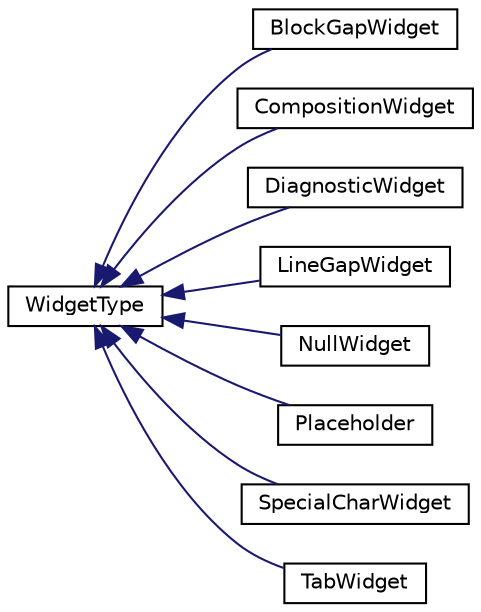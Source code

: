 digraph "Graphical Class Hierarchy"
{
 // LATEX_PDF_SIZE
  edge [fontname="Helvetica",fontsize="10",labelfontname="Helvetica",labelfontsize="10"];
  node [fontname="Helvetica",fontsize="10",shape=record];
  rankdir="LR";
  Node0 [label="WidgetType",height=0.2,width=0.4,color="black", fillcolor="white", style="filled",URL="$classWidgetType.html",tooltip="Widgets added to the content are described by subclasses of this class."];
  Node0 -> Node1 [dir="back",color="midnightblue",fontsize="10",style="solid",fontname="Helvetica"];
  Node1 [label="BlockGapWidget",height=0.2,width=0.4,color="black", fillcolor="white", style="filled",URL="$classBlockGapWidget.html",tooltip=" "];
  Node0 -> Node2 [dir="back",color="midnightblue",fontsize="10",style="solid",fontname="Helvetica"];
  Node2 [label="CompositionWidget",height=0.2,width=0.4,color="black", fillcolor="white", style="filled",URL="$classCompositionWidget.html",tooltip=" "];
  Node0 -> Node3 [dir="back",color="midnightblue",fontsize="10",style="solid",fontname="Helvetica"];
  Node3 [label="DiagnosticWidget",height=0.2,width=0.4,color="black", fillcolor="white", style="filled",URL="$classDiagnosticWidget.html",tooltip=" "];
  Node0 -> Node4 [dir="back",color="midnightblue",fontsize="10",style="solid",fontname="Helvetica"];
  Node4 [label="LineGapWidget",height=0.2,width=0.4,color="black", fillcolor="white", style="filled",URL="$classLineGapWidget.html",tooltip=" "];
  Node0 -> Node5 [dir="back",color="midnightblue",fontsize="10",style="solid",fontname="Helvetica"];
  Node5 [label="NullWidget",height=0.2,width=0.4,color="black", fillcolor="white", style="filled",URL="$classNullWidget.html",tooltip=" "];
  Node0 -> Node6 [dir="back",color="midnightblue",fontsize="10",style="solid",fontname="Helvetica"];
  Node6 [label="Placeholder",height=0.2,width=0.4,color="black", fillcolor="white", style="filled",URL="$classPlaceholder.html",tooltip=" "];
  Node0 -> Node7 [dir="back",color="midnightblue",fontsize="10",style="solid",fontname="Helvetica"];
  Node7 [label="SpecialCharWidget",height=0.2,width=0.4,color="black", fillcolor="white", style="filled",URL="$classSpecialCharWidget.html",tooltip=" "];
  Node0 -> Node8 [dir="back",color="midnightblue",fontsize="10",style="solid",fontname="Helvetica"];
  Node8 [label="TabWidget",height=0.2,width=0.4,color="black", fillcolor="white", style="filled",URL="$classTabWidget.html",tooltip=" "];
}
